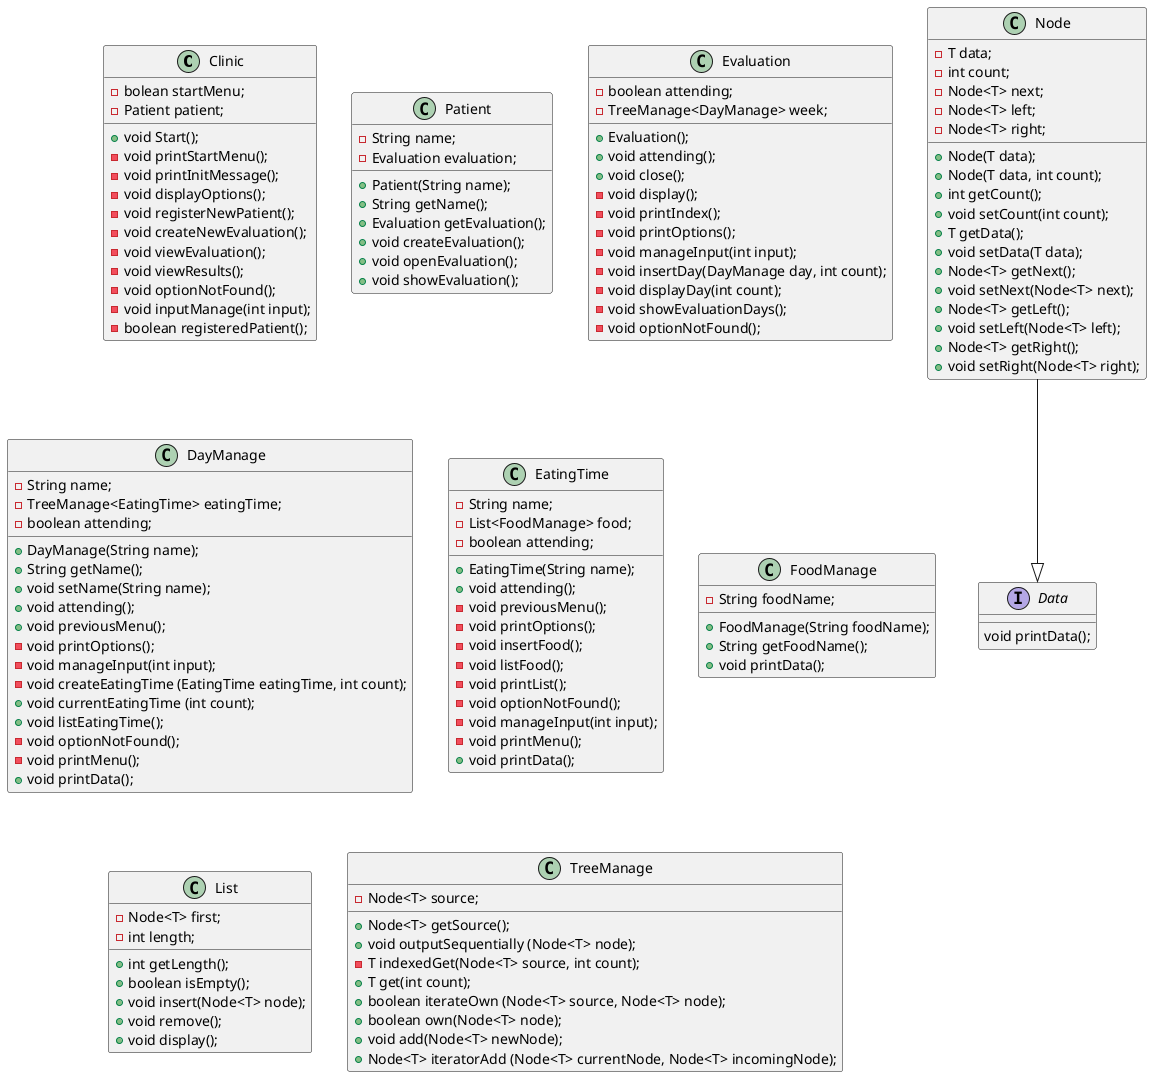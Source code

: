 @startuml
class Clinic {
- bolean startMenu;
- Patient patient;
+ void Start();
- void printStartMenu();
- void printInitMessage();
- void displayOptions();
- void registerNewPatient();
- void createNewEvaluation();
- void viewEvaluation();
- void viewResults();
- void optionNotFound();
- void inputManage(int input);
- boolean registeredPatient();
}

class Patient {
- String name;
- Evaluation evaluation;
+ Patient(String name);
+ String getName();
+ Evaluation getEvaluation();
+ void createEvaluation();
+ void openEvaluation();
+ void showEvaluation();
}

class Evaluation{
- boolean attending;
- TreeManage<DayManage> week;
+ Evaluation();
+ void attending();
+ void close();
- void display();
- void printIndex();
- void printOptions();
- void manageInput(int input);
- void insertDay(DayManage day, int count);
- void displayDay(int count);
- void showEvaluationDays();
- void optionNotFound();
}

class DayManage{
- String name;
- TreeManage<EatingTime> eatingTime;
- boolean attending;
+ DayManage(String name);
+ String getName();
+ void setName(String name);
+ void attending();
+ void previousMenu();
- void printOptions();
- void manageInput(int input);
- void createEatingTime (EatingTime eatingTime, int count);
+ void currentEatingTime (int count);
+ void listEatingTime();
- void optionNotFound();
- void printMenu();
+ void printData();
}

class EatingTime{
- String name;
- List<FoodManage> food;
- boolean attending;
+ EatingTime(String name);
+ void attending();
- void previousMenu();
- void printOptions();
- void insertFood();
- void listFood();
- void printList();
- void optionNotFound();
- void manageInput(int input);
- void printMenu();
+ void printData();
}

class FoodManage{
- String foodName;
+ FoodManage(String foodName);
+ String getFoodName();
+ void printData();
}

class List{
- Node<T> first;
- int length;
+ int getLength();
+ boolean isEmpty();
+ void insert(Node<T> node);
+ void remove();
+ void display();
}

class TreeManage{
- Node<T> source;
+ Node<T> getSource();
+ void outputSequentially (Node<T> node);
- T indexedGet(Node<T> source, int count);
+ T get(int count);
+ boolean iterateOwn (Node<T> source, Node<T> node);
+ boolean own(Node<T> node);
+ void add(Node<T> newNode);
+ Node<T> iteratorAdd (Node<T> currentNode, Node<T> incomingNode);
}

class Node{
- T data;
- int count;
- Node<T> next;
- Node<T> left;
- Node<T> right;
+ Node(T data);
+ Node(T data, int count);
+ int getCount();
+ void setCount(int count);
+ T getData();
+ void setData(T data);
+ Node<T> getNext();
+ void setNext(Node<T> next);
+ Node<T> getLeft();
+ void setLeft(Node<T> left);
+ Node<T> getRight();
+ void setRight(Node<T> right);
}

interface Data{
void printData();
}

Node --|> Data

@enduml